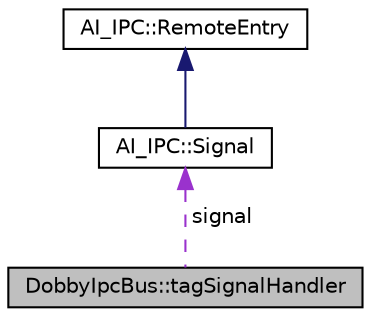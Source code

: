 digraph "DobbyIpcBus::tagSignalHandler"
{
 // LATEX_PDF_SIZE
  edge [fontname="Helvetica",fontsize="10",labelfontname="Helvetica",labelfontsize="10"];
  node [fontname="Helvetica",fontsize="10",shape=record];
  Node1 [label="DobbyIpcBus::tagSignalHandler",height=0.2,width=0.4,color="black", fillcolor="grey75", style="filled", fontcolor="black",tooltip=" "];
  Node2 -> Node1 [dir="back",color="darkorchid3",fontsize="10",style="dashed",label=" signal" ,fontname="Helvetica"];
  Node2 [label="AI_IPC::Signal",height=0.2,width=0.4,color="black", fillcolor="white", style="filled",URL="$structAI__IPC_1_1Signal.html",tooltip="Method identified by object, interface and signal name itself."];
  Node3 -> Node2 [dir="back",color="midnightblue",fontsize="10",style="solid",fontname="Helvetica"];
  Node3 [label="AI_IPC::RemoteEntry",height=0.2,width=0.4,color="black", fillcolor="white", style="filled",URL="$structAI__IPC_1_1RemoteEntry.html",tooltip="Remote entry, which can be either a signal or method."];
}
